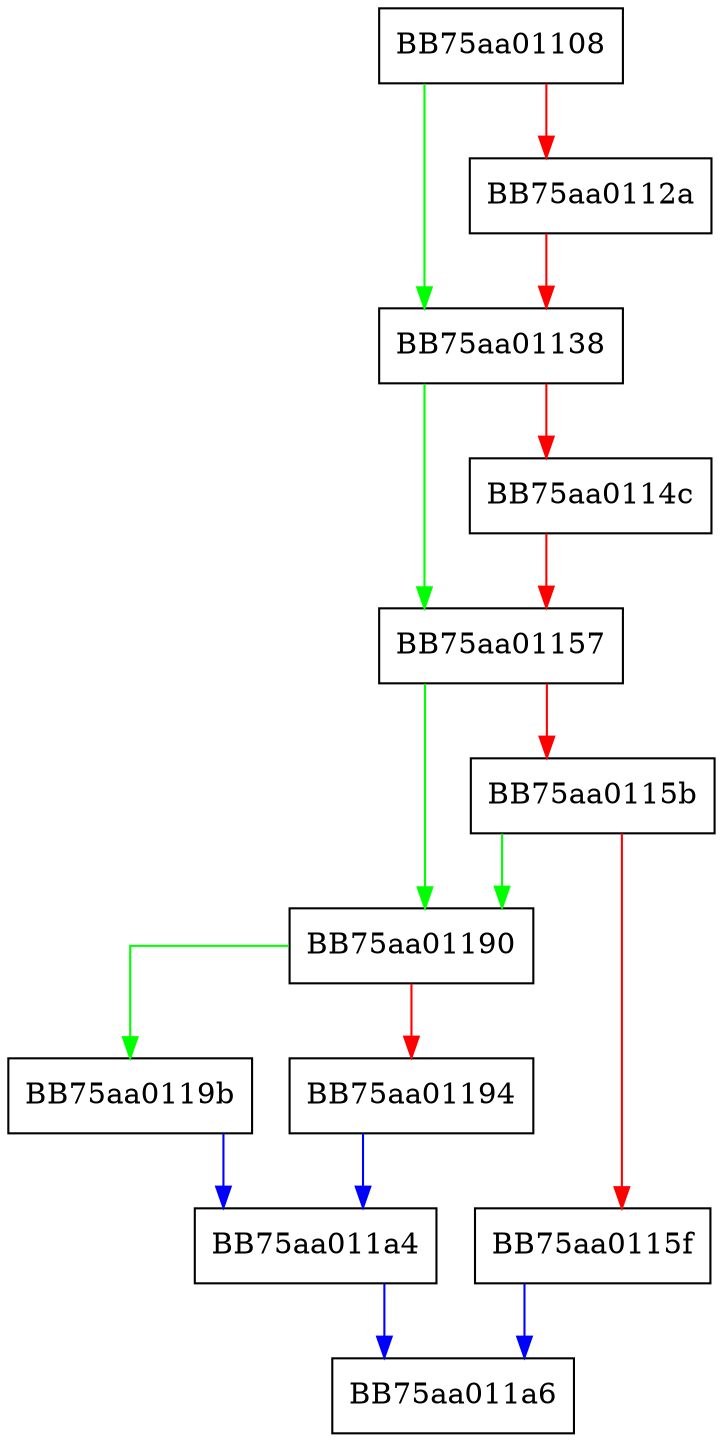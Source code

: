 digraph __crtCompareStringW {
  node [shape="box"];
  graph [splines=ortho];
  BB75aa01108 -> BB75aa01138 [color="green"];
  BB75aa01108 -> BB75aa0112a [color="red"];
  BB75aa0112a -> BB75aa01138 [color="red"];
  BB75aa01138 -> BB75aa01157 [color="green"];
  BB75aa01138 -> BB75aa0114c [color="red"];
  BB75aa0114c -> BB75aa01157 [color="red"];
  BB75aa01157 -> BB75aa01190 [color="green"];
  BB75aa01157 -> BB75aa0115b [color="red"];
  BB75aa0115b -> BB75aa01190 [color="green"];
  BB75aa0115b -> BB75aa0115f [color="red"];
  BB75aa0115f -> BB75aa011a6 [color="blue"];
  BB75aa01190 -> BB75aa0119b [color="green"];
  BB75aa01190 -> BB75aa01194 [color="red"];
  BB75aa01194 -> BB75aa011a4 [color="blue"];
  BB75aa0119b -> BB75aa011a4 [color="blue"];
  BB75aa011a4 -> BB75aa011a6 [color="blue"];
}